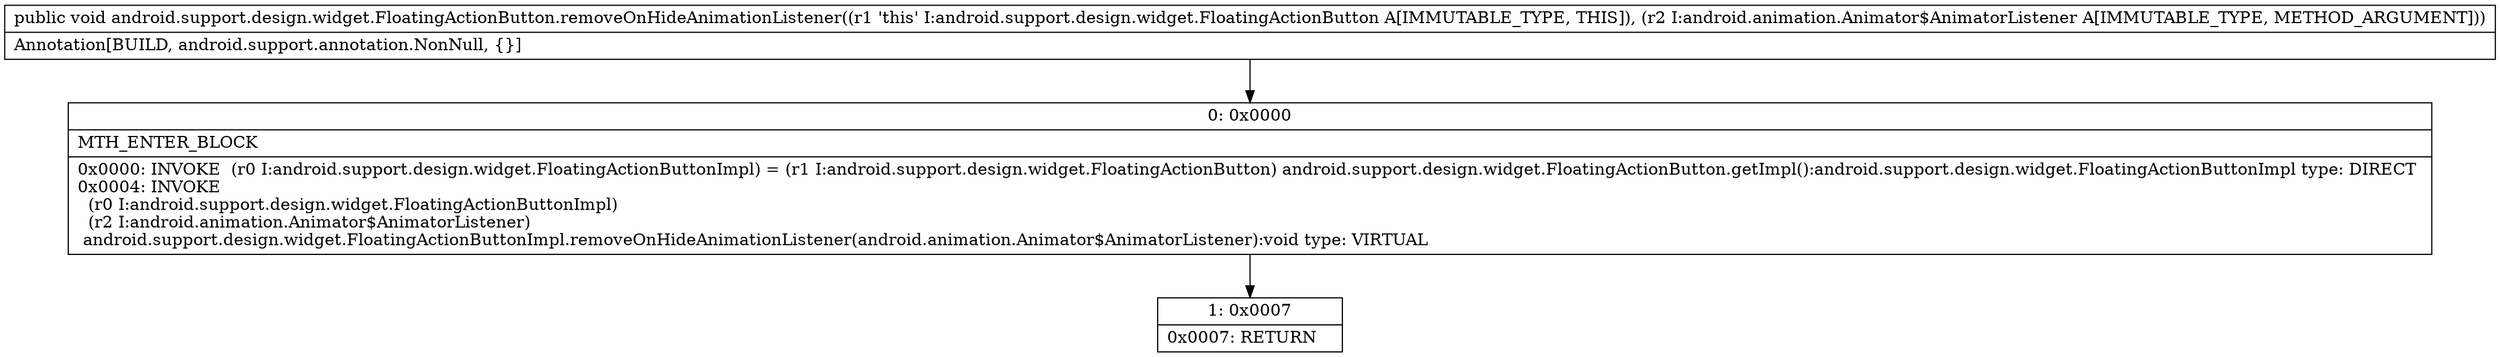 digraph "CFG forandroid.support.design.widget.FloatingActionButton.removeOnHideAnimationListener(Landroid\/animation\/Animator$AnimatorListener;)V" {
Node_0 [shape=record,label="{0\:\ 0x0000|MTH_ENTER_BLOCK\l|0x0000: INVOKE  (r0 I:android.support.design.widget.FloatingActionButtonImpl) = (r1 I:android.support.design.widget.FloatingActionButton) android.support.design.widget.FloatingActionButton.getImpl():android.support.design.widget.FloatingActionButtonImpl type: DIRECT \l0x0004: INVOKE  \l  (r0 I:android.support.design.widget.FloatingActionButtonImpl)\l  (r2 I:android.animation.Animator$AnimatorListener)\l android.support.design.widget.FloatingActionButtonImpl.removeOnHideAnimationListener(android.animation.Animator$AnimatorListener):void type: VIRTUAL \l}"];
Node_1 [shape=record,label="{1\:\ 0x0007|0x0007: RETURN   \l}"];
MethodNode[shape=record,label="{public void android.support.design.widget.FloatingActionButton.removeOnHideAnimationListener((r1 'this' I:android.support.design.widget.FloatingActionButton A[IMMUTABLE_TYPE, THIS]), (r2 I:android.animation.Animator$AnimatorListener A[IMMUTABLE_TYPE, METHOD_ARGUMENT]))  | Annotation[BUILD, android.support.annotation.NonNull, \{\}]\l}"];
MethodNode -> Node_0;
Node_0 -> Node_1;
}

